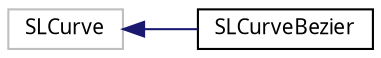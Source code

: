 digraph "Graphical Class Hierarchy"
{
 // LATEX_PDF_SIZE
  edge [fontname="Arial.ttf",fontsize="10",labelfontname="Arial.ttf",labelfontsize="10"];
  node [fontname="Arial.ttf",fontsize="10",shape=record];
  rankdir="LR";
  Node110 [label="SLCurve",height=0.2,width=0.4,color="grey75", fillcolor="white", style="filled",tooltip=" "];
  Node110 -> Node0 [dir="back",color="midnightblue",fontsize="10",style="solid",fontname="Arial.ttf"];
  Node0 [label="SLCurveBezier",height=0.2,width=0.4,color="black", fillcolor="white", style="filled",URL="$class_s_l_curve_bezier.html",tooltip="The SLCurveBezier class implements a Bezier curve interpolation."];
}
